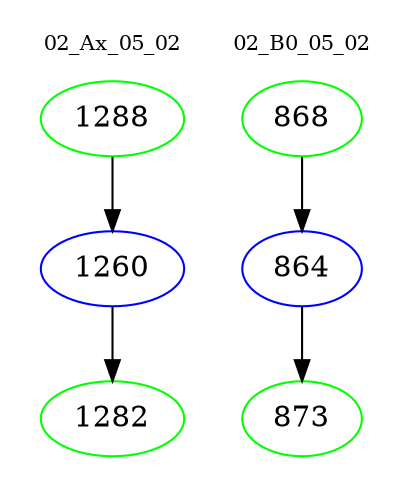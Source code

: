 digraph{
subgraph cluster_0 {
color = white
label = "02_Ax_05_02";
fontsize=10;
T0_1288 [label="1288", color="green"]
T0_1288 -> T0_1260 [color="black"]
T0_1260 [label="1260", color="blue"]
T0_1260 -> T0_1282 [color="black"]
T0_1282 [label="1282", color="green"]
}
subgraph cluster_1 {
color = white
label = "02_B0_05_02";
fontsize=10;
T1_868 [label="868", color="green"]
T1_868 -> T1_864 [color="black"]
T1_864 [label="864", color="blue"]
T1_864 -> T1_873 [color="black"]
T1_873 [label="873", color="green"]
}
}
